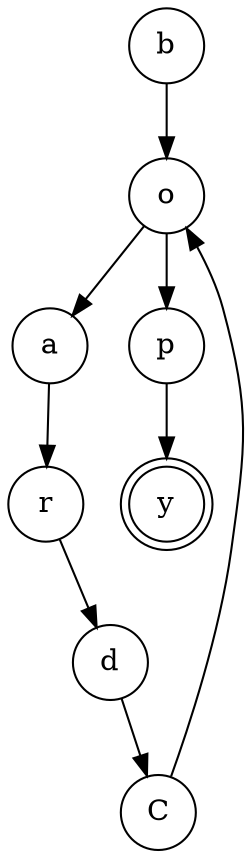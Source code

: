 digraph {   
    node [shape = doublecircle, color = black] y ;
    node [shape = circle];
    node [color= black];
    b -> o -> a -> r -> d -> C -> o -> p -> y;	
}